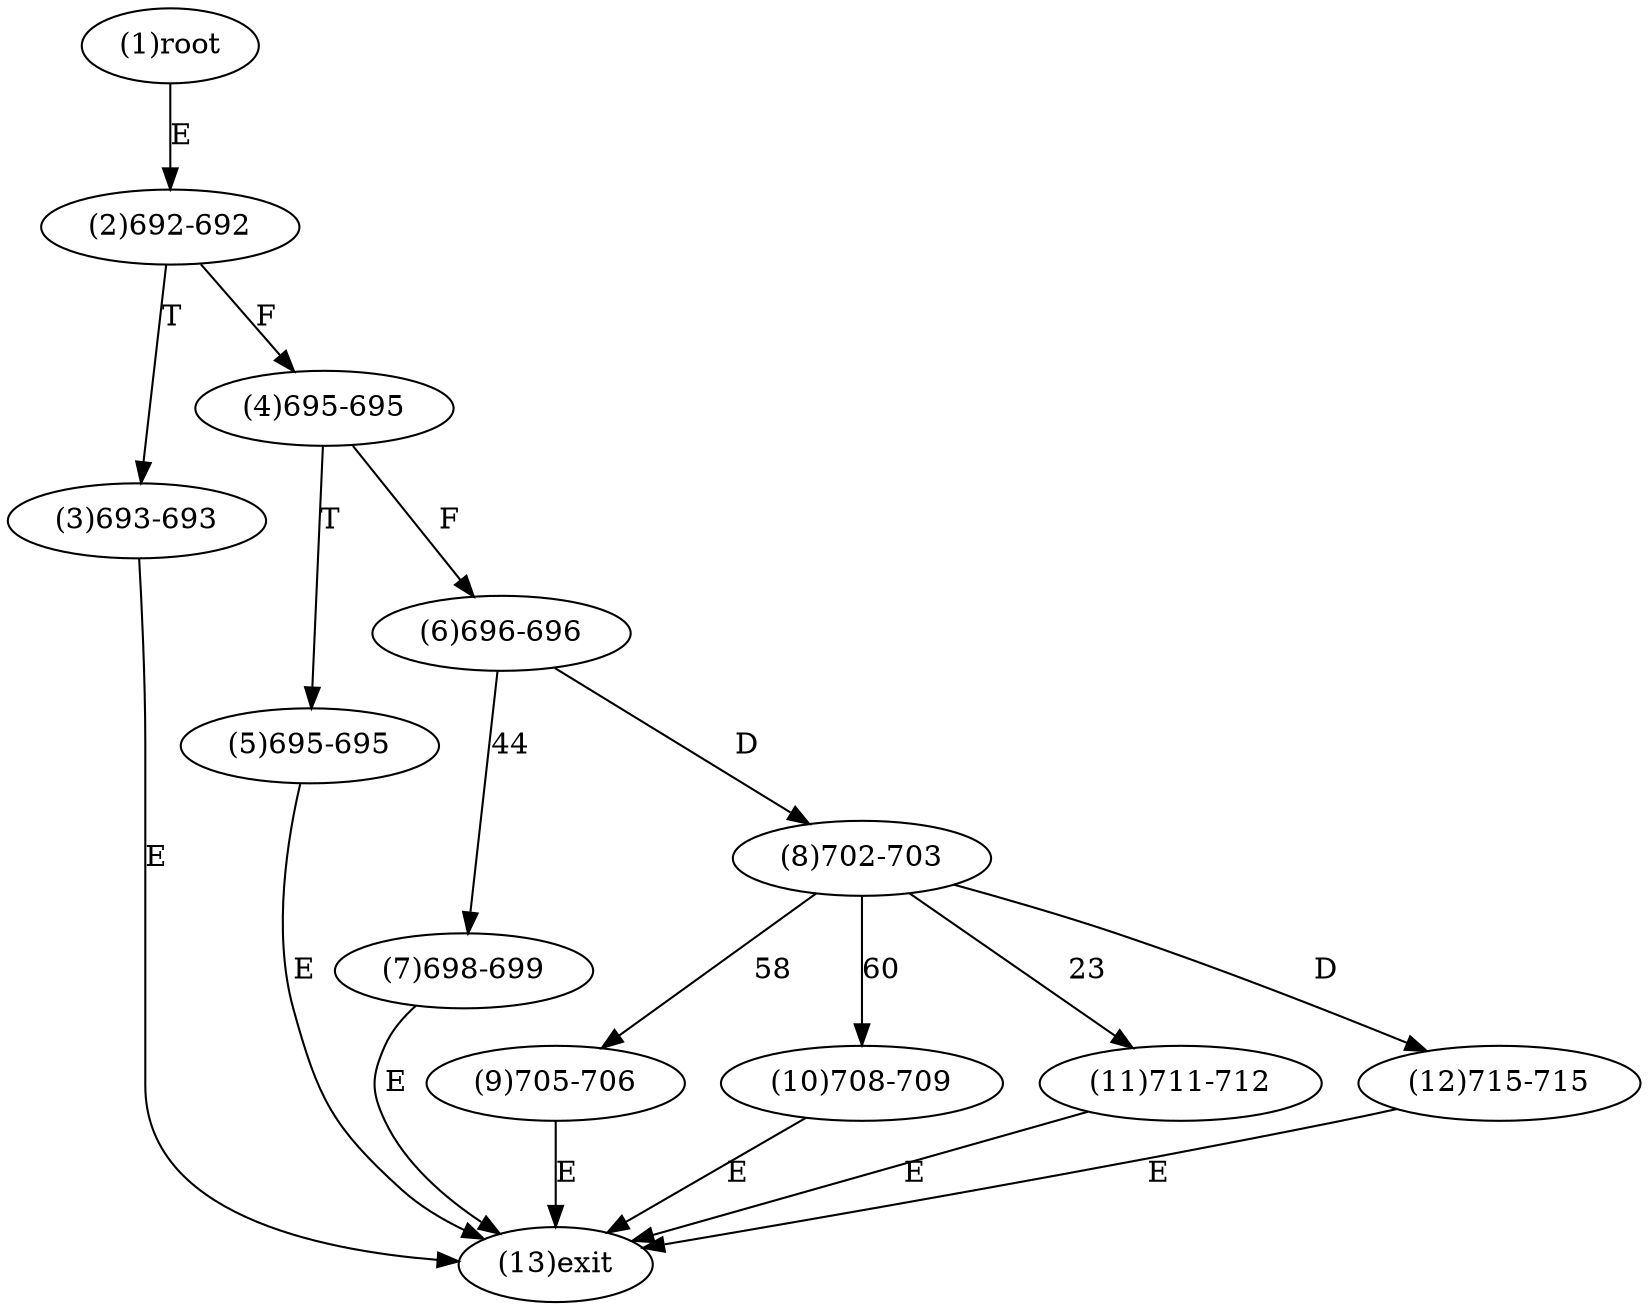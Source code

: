 digraph "" { 
1[ label="(1)root"];
2[ label="(2)692-692"];
3[ label="(3)693-693"];
4[ label="(4)695-695"];
5[ label="(5)695-695"];
6[ label="(6)696-696"];
7[ label="(7)698-699"];
8[ label="(8)702-703"];
9[ label="(9)705-706"];
10[ label="(10)708-709"];
11[ label="(11)711-712"];
12[ label="(12)715-715"];
13[ label="(13)exit"];
1->2[ label="E"];
2->4[ label="F"];
2->3[ label="T"];
3->13[ label="E"];
4->6[ label="F"];
4->5[ label="T"];
5->13[ label="E"];
6->7[ label="44"];
6->8[ label="D"];
7->13[ label="E"];
8->11[ label="23"];
8->9[ label="58"];
8->10[ label="60"];
8->12[ label="D"];
9->13[ label="E"];
10->13[ label="E"];
11->13[ label="E"];
12->13[ label="E"];
}
